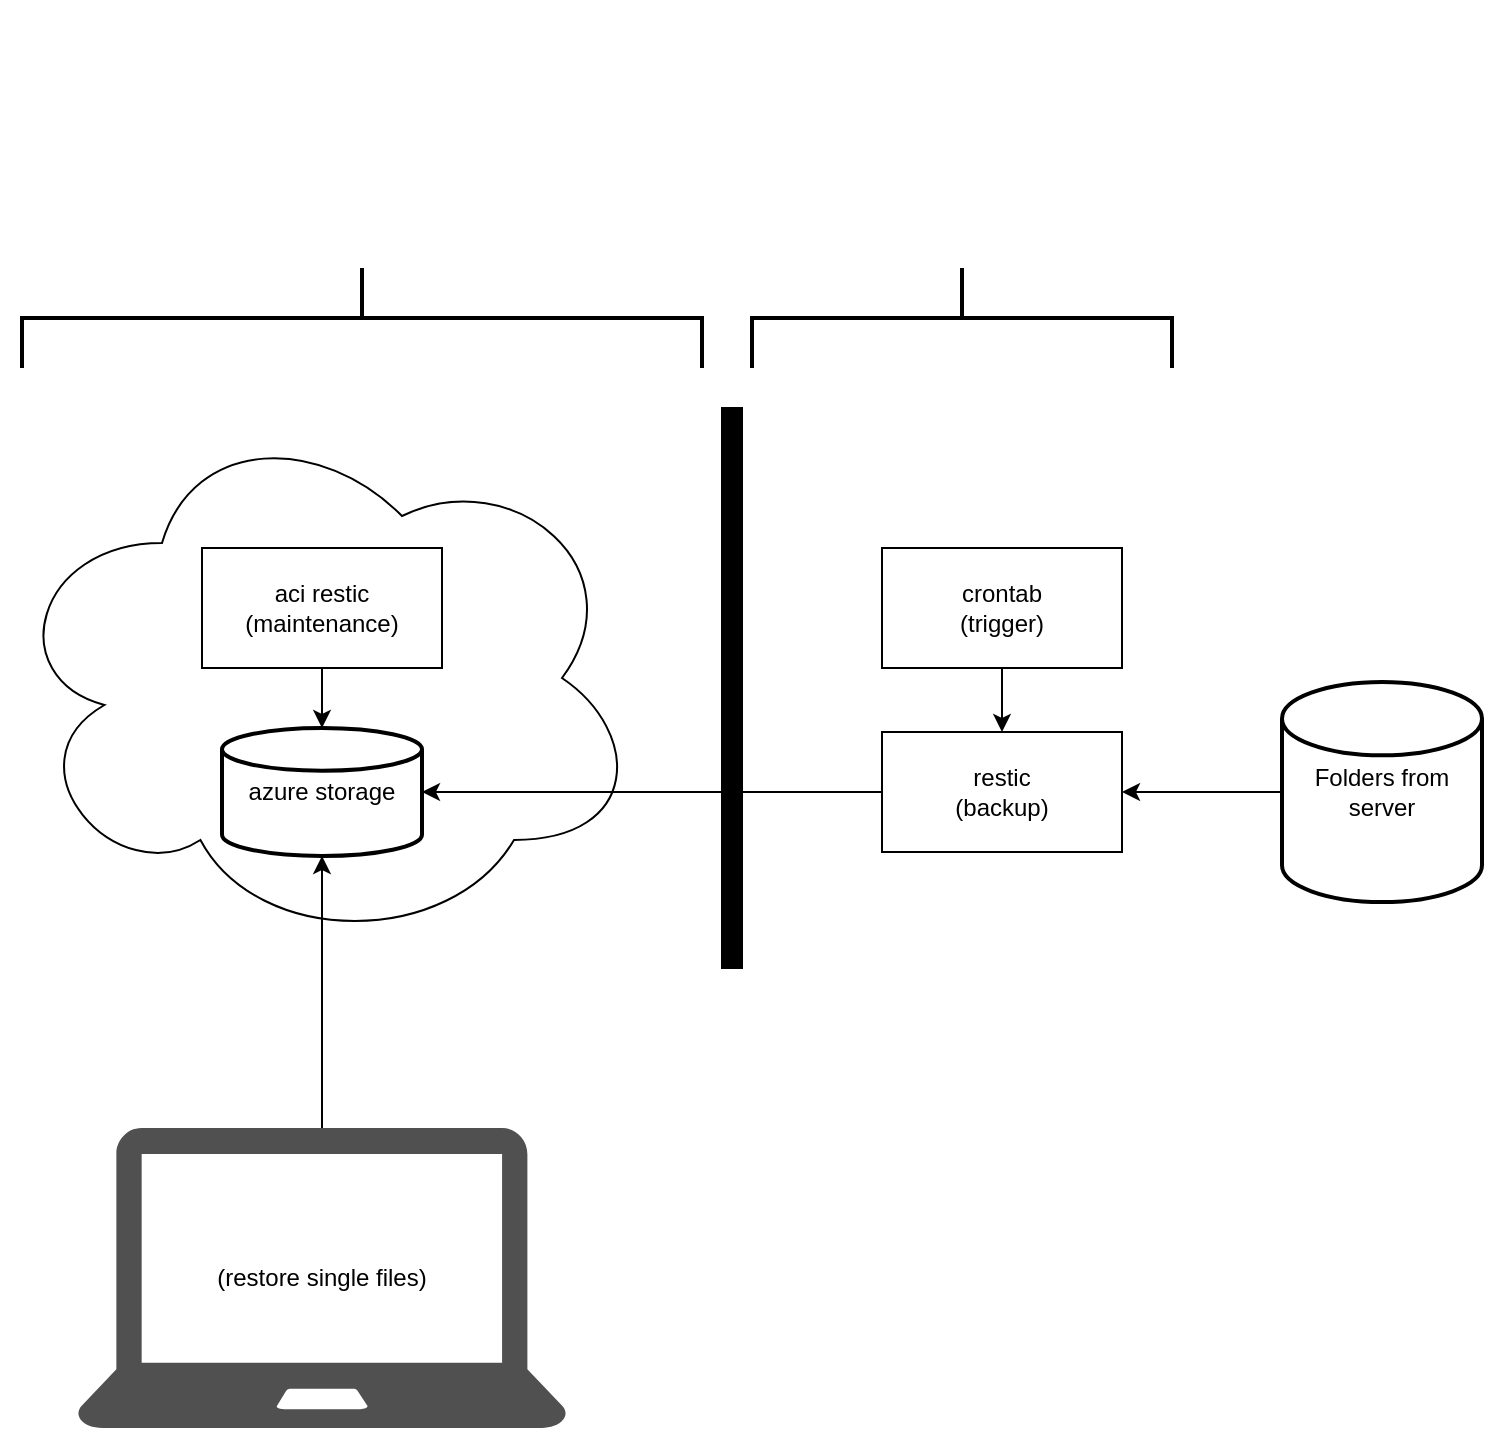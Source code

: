 <mxfile>
    <diagram id="qsco3S4pm29JMWFJxhhS" name="Seite-1">
        <mxGraphModel dx="793" dy="830" grid="1" gridSize="10" guides="1" tooltips="1" connect="1" arrows="1" fold="1" page="1" pageScale="1" pageWidth="1169" pageHeight="827" math="0" shadow="0">
            <root>
                <mxCell id="0"/>
                <mxCell id="1" parent="0"/>
                <mxCell id="dh9Q4JuQMypKx0E8WoeS-1" value="" style="ellipse;shape=cloud;whiteSpace=wrap;html=1;" parent="1" vertex="1">
                    <mxGeometry y="220" width="320" height="270" as="geometry"/>
                </mxCell>
                <mxCell id="dh9Q4JuQMypKx0E8WoeS-4" value="" style="edgeStyle=orthogonalEdgeStyle;rounded=0;orthogonalLoop=1;jettySize=auto;html=1;" parent="1" source="dh9Q4JuQMypKx0E8WoeS-2" target="dh9Q4JuQMypKx0E8WoeS-3" edge="1">
                    <mxGeometry relative="1" as="geometry"/>
                </mxCell>
                <mxCell id="dh9Q4JuQMypKx0E8WoeS-2" value="aci restic&lt;br&gt;(maintenance)" style="rounded=0;whiteSpace=wrap;html=1;" parent="1" vertex="1">
                    <mxGeometry x="100" y="290" width="120" height="60" as="geometry"/>
                </mxCell>
                <mxCell id="dh9Q4JuQMypKx0E8WoeS-3" value="azure storage" style="strokeWidth=2;html=1;shape=mxgraph.flowchart.database;whiteSpace=wrap;" parent="1" vertex="1">
                    <mxGeometry x="110" y="380" width="100" height="64" as="geometry"/>
                </mxCell>
                <mxCell id="dh9Q4JuQMypKx0E8WoeS-5" value="" style="verticalLabelPosition=bottom;html=1;verticalAlign=top;align=center;shape=mxgraph.floorplan.wall;fillColor=#000000;direction=south;" parent="1" vertex="1">
                    <mxGeometry x="360" y="220" width="10" height="280" as="geometry"/>
                </mxCell>
                <mxCell id="dh9Q4JuQMypKx0E8WoeS-7" value="" style="edgeStyle=orthogonalEdgeStyle;rounded=0;orthogonalLoop=1;jettySize=auto;html=1;entryX=1;entryY=0.5;entryDx=0;entryDy=0;entryPerimeter=0;" parent="1" source="dh9Q4JuQMypKx0E8WoeS-6" target="dh9Q4JuQMypKx0E8WoeS-3" edge="1">
                    <mxGeometry relative="1" as="geometry"/>
                </mxCell>
                <mxCell id="dh9Q4JuQMypKx0E8WoeS-6" value="restic&lt;br&gt;(backup)" style="rounded=0;whiteSpace=wrap;html=1;" parent="1" vertex="1">
                    <mxGeometry x="440" y="382" width="120" height="60" as="geometry"/>
                </mxCell>
                <mxCell id="dh9Q4JuQMypKx0E8WoeS-9" value="" style="edgeStyle=orthogonalEdgeStyle;rounded=0;orthogonalLoop=1;jettySize=auto;html=1;" parent="1" source="dh9Q4JuQMypKx0E8WoeS-8" target="dh9Q4JuQMypKx0E8WoeS-6" edge="1">
                    <mxGeometry relative="1" as="geometry"/>
                </mxCell>
                <mxCell id="dh9Q4JuQMypKx0E8WoeS-8" value="Folders from server" style="strokeWidth=2;html=1;shape=mxgraph.flowchart.database;whiteSpace=wrap;" parent="1" vertex="1">
                    <mxGeometry x="640" y="357" width="100" height="110" as="geometry"/>
                </mxCell>
                <mxCell id="dh9Q4JuQMypKx0E8WoeS-11" value="" style="edgeStyle=orthogonalEdgeStyle;rounded=0;orthogonalLoop=1;jettySize=auto;html=1;" parent="1" source="dh9Q4JuQMypKx0E8WoeS-10" target="dh9Q4JuQMypKx0E8WoeS-6" edge="1">
                    <mxGeometry relative="1" as="geometry"/>
                </mxCell>
                <mxCell id="dh9Q4JuQMypKx0E8WoeS-10" value="crontab&lt;br&gt;(trigger)" style="rounded=0;whiteSpace=wrap;html=1;" parent="1" vertex="1">
                    <mxGeometry x="440" y="290" width="120" height="60" as="geometry"/>
                </mxCell>
                <mxCell id="dh9Q4JuQMypKx0E8WoeS-12" value="" style="strokeWidth=2;html=1;shape=mxgraph.flowchart.annotation_2;align=left;labelPosition=right;pointerEvents=1;direction=north;rotation=-180;" parent="1" vertex="1">
                    <mxGeometry x="10" y="150" width="340" height="50" as="geometry"/>
                </mxCell>
                <mxCell id="dh9Q4JuQMypKx0E8WoeS-13" value="" style="shape=image;verticalLabelPosition=bottom;labelBackgroundColor=default;verticalAlign=top;aspect=fixed;imageAspect=0;image=https://i.pinimg.com/originals/28/ec/74/28ec7440a57536eebad2931517aa1cce.png;" parent="1" vertex="1">
                    <mxGeometry x="120" y="30" width="100" height="100" as="geometry"/>
                </mxCell>
                <mxCell id="dh9Q4JuQMypKx0E8WoeS-14" value="" style="strokeWidth=2;html=1;shape=mxgraph.flowchart.annotation_2;align=left;labelPosition=right;pointerEvents=1;direction=north;rotation=-180;" parent="1" vertex="1">
                    <mxGeometry x="375" y="150" width="210" height="50" as="geometry"/>
                </mxCell>
                <mxCell id="dh9Q4JuQMypKx0E8WoeS-15" value="" style="shape=image;verticalLabelPosition=bottom;labelBackgroundColor=default;verticalAlign=top;aspect=fixed;imageAspect=0;image=https://digitalilusion.com/static/img/docker-logo.png;" parent="1" vertex="1">
                    <mxGeometry x="416.5" y="16.5" width="127" height="127" as="geometry"/>
                </mxCell>
                <mxCell id="4" style="edgeStyle=none;html=1;entryX=0.5;entryY=1;entryDx=0;entryDy=0;entryPerimeter=0;" edge="1" parent="1" source="2" target="dh9Q4JuQMypKx0E8WoeS-3">
                    <mxGeometry relative="1" as="geometry"/>
                </mxCell>
                <mxCell id="2" value="" style="sketch=0;pointerEvents=1;shadow=0;dashed=0;html=1;strokeColor=none;fillColor=#505050;labelPosition=center;verticalLabelPosition=bottom;verticalAlign=top;outlineConnect=0;align=center;shape=mxgraph.office.devices.laptop;" vertex="1" parent="1">
                    <mxGeometry x="37.5" y="580" width="245" height="150" as="geometry"/>
                </mxCell>
                <mxCell id="5" value="" style="shape=image;verticalLabelPosition=bottom;labelBackgroundColor=#ffffff;verticalAlign=top;aspect=fixed;imageAspect=0;image=https://github.com/emuell/restic-browser/raw/master/frontend/src/assets/images/logo.png;" vertex="1" parent="1">
                    <mxGeometry x="80" y="610" width="160" height="20" as="geometry"/>
                </mxCell>
                <mxCell id="6" value="(restore single files)" style="text;html=1;strokeColor=none;fillColor=none;align=center;verticalAlign=middle;whiteSpace=wrap;rounded=0;" vertex="1" parent="1">
                    <mxGeometry x="80" y="640" width="160" height="30" as="geometry"/>
                </mxCell>
            </root>
        </mxGraphModel>
    </diagram>
</mxfile>